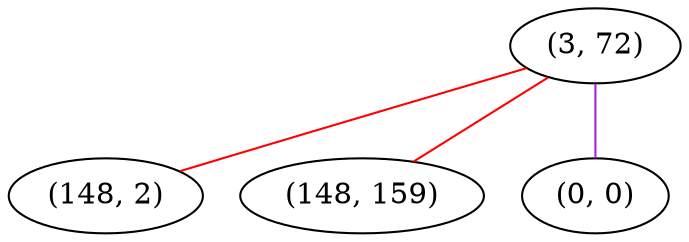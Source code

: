 graph "" {
"(3, 72)";
"(148, 2)";
"(148, 159)";
"(0, 0)";
"(3, 72)" -- "(148, 2)"  [color=red, key=0, weight=1];
"(3, 72)" -- "(148, 159)"  [color=red, key=0, weight=1];
"(3, 72)" -- "(0, 0)"  [color=purple, key=0, weight=4];
}
